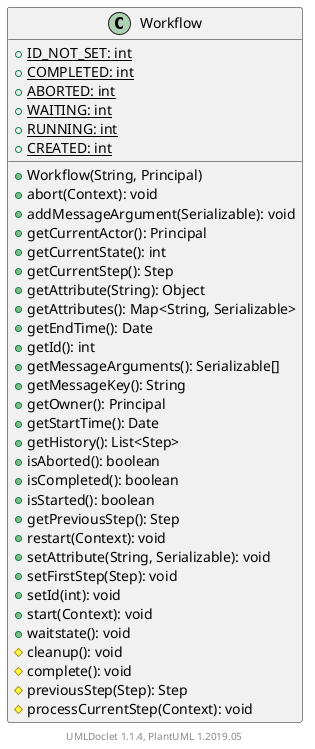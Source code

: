 @startuml

    class Workflow [[Workflow.html]] {
        {static} +ID_NOT_SET: int
        {static} +COMPLETED: int
        {static} +ABORTED: int
        {static} +WAITING: int
        {static} +RUNNING: int
        {static} +CREATED: int
        +Workflow(String, Principal)
        +abort(Context): void
        +addMessageArgument(Serializable): void
        +getCurrentActor(): Principal
        +getCurrentState(): int
        +getCurrentStep(): Step
        +getAttribute(String): Object
        +getAttributes(): Map<String, Serializable>
        +getEndTime(): Date
        +getId(): int
        +getMessageArguments(): Serializable[]
        +getMessageKey(): String
        +getOwner(): Principal
        +getStartTime(): Date
        +getHistory(): List<Step>
        +isAborted(): boolean
        +isCompleted(): boolean
        +isStarted(): boolean
        +getPreviousStep(): Step
        +restart(Context): void
        +setAttribute(String, Serializable): void
        +setFirstStep(Step): void
        +setId(int): void
        +start(Context): void
        +waitstate(): void
        #cleanup(): void
        #complete(): void
        #previousStep(Step): Step
        #processCurrentStep(Context): void
    }


    center footer UMLDoclet 1.1.4, PlantUML 1.2019.05
@enduml
